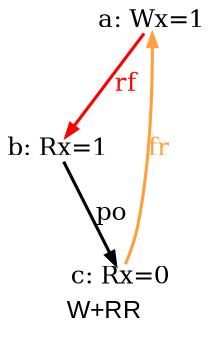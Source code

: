 digraph G {

fontname="Arial";

/* legend */
fontsize=12;
label="W+RR";


/* the unlocked events */
eiid0 [label="a: Wx=1", shape="none", fontsize=12, pos="1.000000,0.750000!", fixedsize="true", height="0.166667", width="0.666667"];
eiid1 [label="b: Rx=1", shape="none", fontsize=12, pos="2.000000,0.750000!", fixedsize="true", height="0.166667", width="0.666667"];
eiid2 [label="c: Rx=0", shape="none", fontsize=12, pos="2.000000,0.000000!", fixedsize="true", height="0.166667", width="0.666667"];

/* the intra_causality_data edges */


/* the intra_causality_control edges */

/* the poi edges */
eiid1 -> eiid2 [label="po", color="black", fontcolor="black", fontsize=12, penwidth="1.500000", arrowsize="0.600000"];
/* the rfmap edges */
eiid0 -> eiid1 [label="rf", color="red", fontcolor="red", fontsize=12, penwidth="1.500000", arrowsize="0.600000"];


/* The viewed-before edges */
eiid2 -> eiid0 [label="fr", color="#ffa040", fontcolor="#ffa040", fontsize=12, penwidth="1.500000", arrowsize="0.600000"];
}
